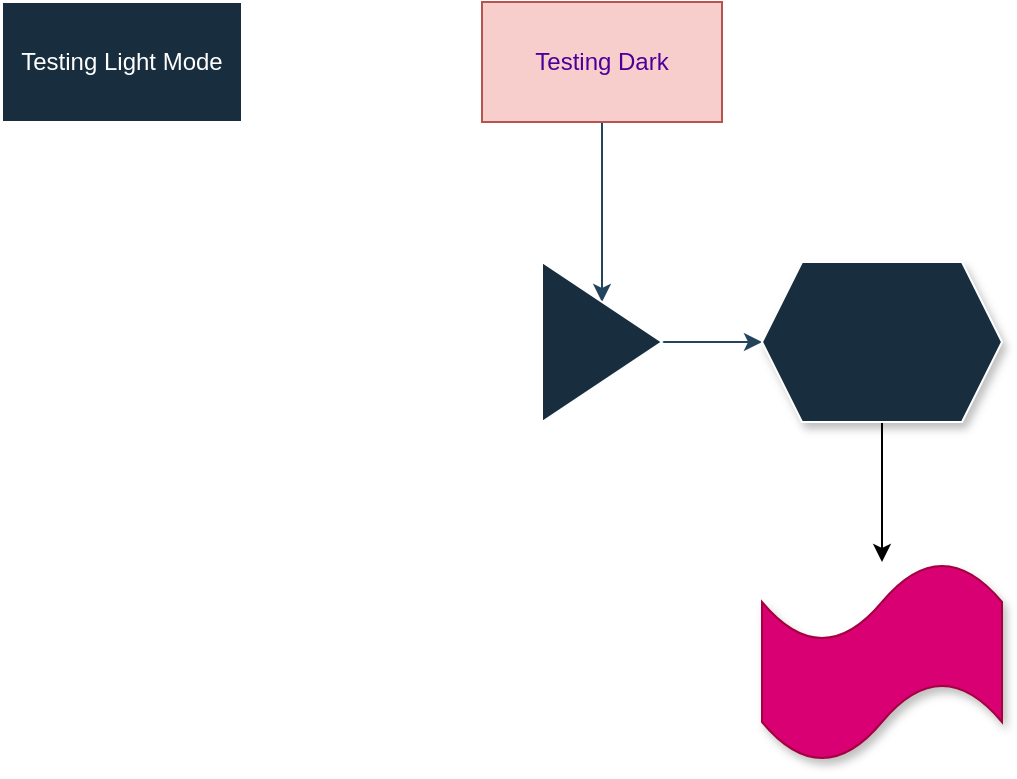 <mxfile>
    <diagram name="Page-1" id="IyS4zzJESaVmh9u3m5kV">
        <mxGraphModel dx="1416" dy="1302" grid="1" gridSize="10" guides="1" tooltips="1" connect="1" arrows="1" fold="1" page="1" pageScale="1" pageWidth="850" pageHeight="1100" math="0" shadow="0">
            <root>
                <mxCell id="0"/>
                <mxCell id="1" parent="0"/>
                <mxCell id="1QME2kz--xTD0LUeBxZE-1" value="Testing Light Mode" style="whiteSpace=wrap;html=1;fillColor=#182E3E;strokeColor=#FFFFFF;labelBackgroundColor=none;fontColor=#FFFFFF;" parent="1" vertex="1">
                    <mxGeometry x="40" y="40" width="120" height="60" as="geometry"/>
                </mxCell>
                <mxCell id="6rnJE-Us-dBzxe2sm4eU-2" value="" style="edgeStyle=orthogonalEdgeStyle;rounded=0;orthogonalLoop=1;jettySize=auto;html=1;strokeColor=#23445D;fontColor=default;labelBackgroundColor=none;" parent="1" source="1QME2kz--xTD0LUeBxZE-2" target="6rnJE-Us-dBzxe2sm4eU-1" edge="1">
                    <mxGeometry relative="1" as="geometry"/>
                </mxCell>
                <mxCell id="1QME2kz--xTD0LUeBxZE-2" value="Testing Dark" style="whiteSpace=wrap;html=1;labelBackgroundColor=none;fillColor=#f8cecc;strokeColor=#b85450;fontColor=#4C0099;" parent="1" vertex="1">
                    <mxGeometry x="280" y="40" width="120" height="60" as="geometry"/>
                </mxCell>
                <mxCell id="6rnJE-Us-dBzxe2sm4eU-4" value="" style="edgeStyle=orthogonalEdgeStyle;rounded=0;orthogonalLoop=1;jettySize=auto;html=1;strokeColor=#23445D;fontColor=default;labelBackgroundColor=none;" parent="1" source="6rnJE-Us-dBzxe2sm4eU-1" target="6rnJE-Us-dBzxe2sm4eU-3" edge="1">
                    <mxGeometry relative="1" as="geometry"/>
                </mxCell>
                <mxCell id="6rnJE-Us-dBzxe2sm4eU-1" value="" style="triangle;whiteSpace=wrap;html=1;fillColor=#182E3E;strokeColor=#FFFFFF;fontColor=#FFFFFF;labelBackgroundColor=none;" parent="1" vertex="1">
                    <mxGeometry x="310" y="170" width="60" height="80" as="geometry"/>
                </mxCell>
                <mxCell id="3" value="" style="edgeStyle=none;html=1;fontColor=#4C0099;" edge="1" parent="1" source="6rnJE-Us-dBzxe2sm4eU-3" target="2">
                    <mxGeometry relative="1" as="geometry"/>
                </mxCell>
                <mxCell id="6rnJE-Us-dBzxe2sm4eU-3" value="" style="shape=hexagon;perimeter=hexagonPerimeter2;whiteSpace=wrap;html=1;fixedSize=1;fillColor=#182E3E;strokeColor=#FFFFFF;fontColor=#FFFFFF;labelBackgroundColor=none;shadow=1;" parent="1" vertex="1">
                    <mxGeometry x="420" y="170" width="120" height="80" as="geometry"/>
                </mxCell>
                <mxCell id="2" value="" style="shape=tape;whiteSpace=wrap;html=1;fillColor=#d80073;strokeColor=#A50040;fontColor=#ffffff;labelBackgroundColor=none;shadow=1;" vertex="1" parent="1">
                    <mxGeometry x="420" y="320" width="120" height="100" as="geometry"/>
                </mxCell>
            </root>
        </mxGraphModel>
    </diagram>
</mxfile>